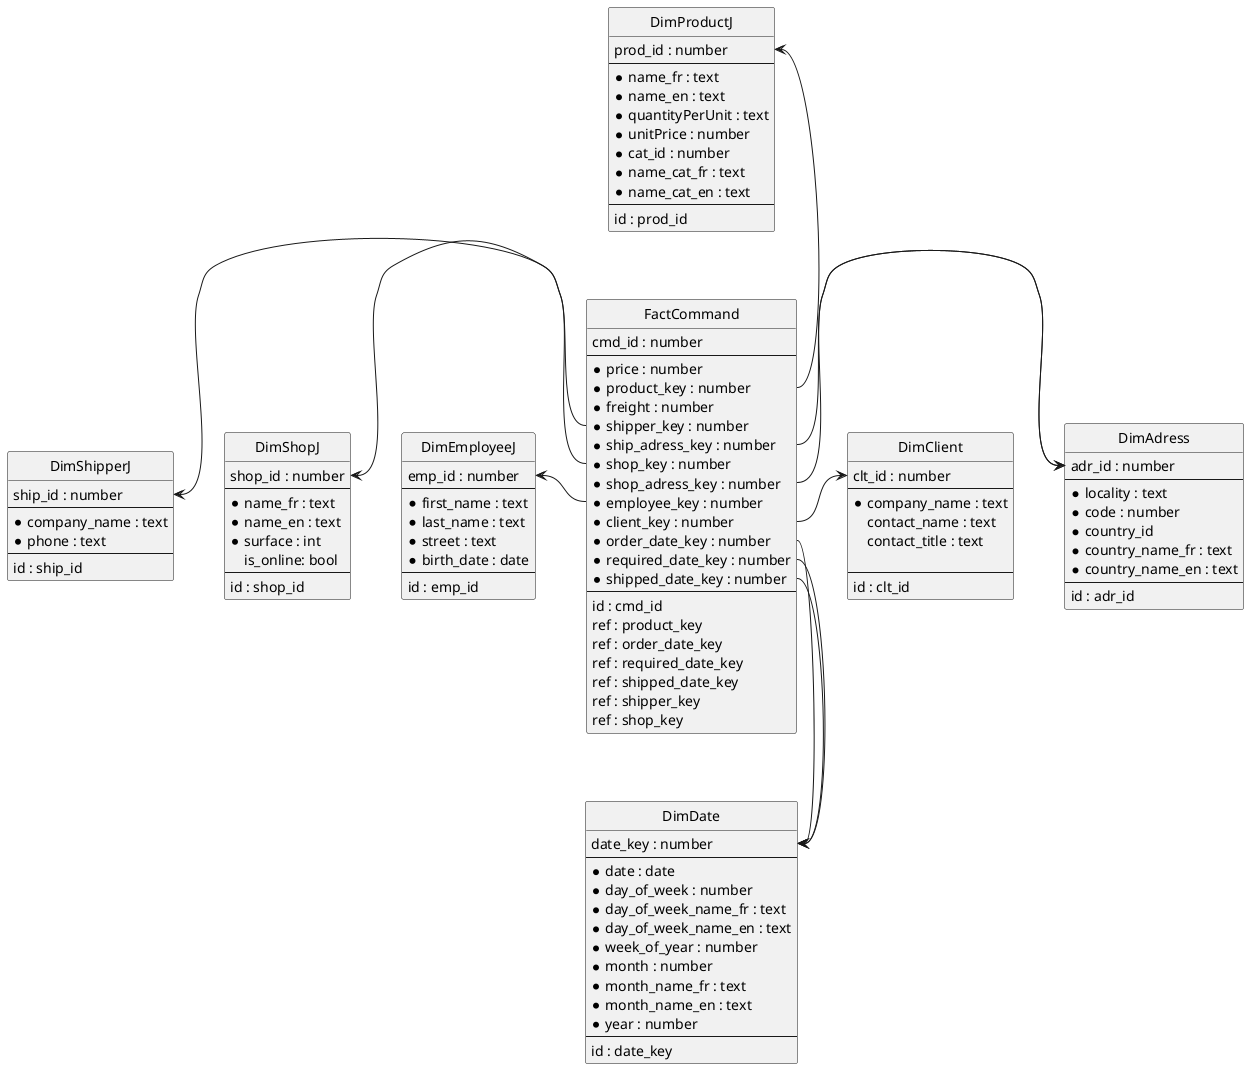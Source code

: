 @startuml db
hide circle

entity "DimShopJ" as shop{
    shop_id : number
    --
    *name_fr : text
    *name_en : text
    *surface : int
    is_online: bool
    --
    id : shop_id
}

' entity "DimWebshop" as wshop{
'     wshop_id : number <<generated>>
'     --
'     *url : text
' }

entity "DimEmployeeJ" as emp {
    emp_id : number
    --
    *first_name : text
    *last_name : text
    *street : text
    *birth_date : date
    --
    id : emp_id
}


entity "DimClient" as clt {
	clt_id : number
--
    *company_name : text
    contact_name : text
    contact_title : text

--
    id : clt_id
}
entity "DimShipperJ" as shp{
    ship_id : number
    --
    *company_name : text
    *phone : text
    --
    id : ship_id
}

entity "DimProductJ" as prod {
    prod_id : number
    --
    *name_fr : text
    *name_en : text
    *quantityPerUnit : text
    *unitPrice : number
    *cat_id : number
    *name_cat_fr : text
    *name_cat_en : text
    --
    id : prod_id
}
entity "FactCommand" as cmd{
    cmd_id : number
    --
    *price : number
    *product_key : number
    *freight : number
    *shipper_key : number
    *ship_adress_key : number
    *shop_key : number
    *shop_adress_key : number
    *employee_key : number
    *client_key : number
    *order_date_key : number
    *required_date_key : number
    *shipped_date_key : number
    --
    id : cmd_id
    ref : product_key
    ref : order_date_key
    ref : required_date_key
    ref : shipped_date_key
    ref : shipper_key
    ref : shop_key
}
entity "DimAdress" as adr{
    adr_id : number
    --
    *locality : text
    *code : number
    *country_id
    *country_name_fr : text
    *country_name_en : text
    --
    id : adr_id
}

entity "DimDate" as date {
    date_key : number
    --
    *date : date
    *day_of_week : number
    *day_of_week_name_fr : text
    *day_of_week_name_en : text
    *week_of_year : number
    *month : number
    *month_name_fr : text
    *month_name_en : text
    *year : number
    --
    id : date_key
}



' prod <-- cmd
' emp <-- cmd
' clt <-- cmd
' shp <-- cmd
' shop <-- cmd
' ' wshop <-- cmd
' adr <-- cmd
' ctr <-- cmd
' dat <-- cmd

cmd::order_date_key --> date::date_key
cmd::required_date_key --> date::date_key
cmd::shipped_date_key --> date::date_key
cmd::product_key -up-> prod::prod_id
cmd::employee_key  -left-> emp::emp_id
cmd::shop_key -left-> shop::shop_id
cmd::shipper_key -left-> shp::ship_id
cmd::shop_adress_key -right-> adr::adr_id
cmd::ship_adress_key --> adr::adr_id
cmd::client_key -right-> clt::clt_id

@endum